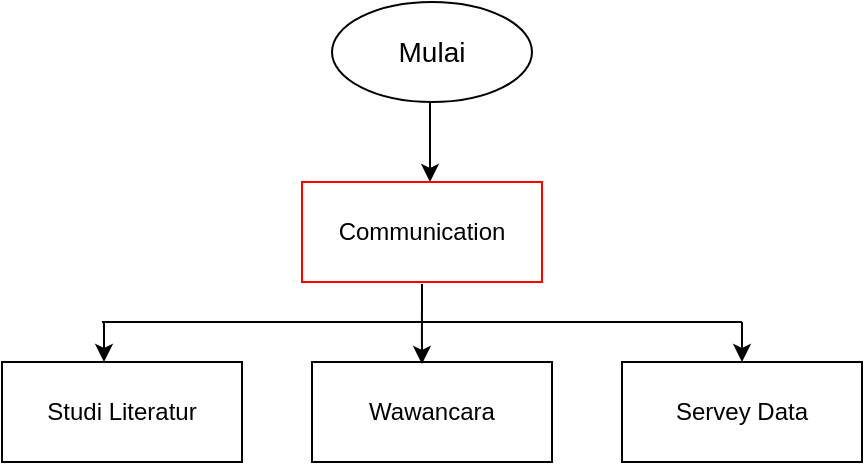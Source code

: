<mxfile version="14.4.4" type="github">
  <diagram id="C5RBs43oDa-KdzZeNtuy" name="Page-1">
    <mxGraphModel dx="1038" dy="580" grid="1" gridSize="10" guides="1" tooltips="1" connect="1" arrows="1" fold="1" page="1" pageScale="1" pageWidth="827" pageHeight="1169" math="0" shadow="0">
      <root>
        <mxCell id="WIyWlLk6GJQsqaUBKTNV-0" />
        <mxCell id="WIyWlLk6GJQsqaUBKTNV-1" parent="WIyWlLk6GJQsqaUBKTNV-0" />
        <mxCell id="MSRH_W2eOpgHIcCz4gp--0" value="&lt;font style=&quot;font-size: 14px&quot;&gt;Mulai&lt;/font&gt;" style="ellipse;whiteSpace=wrap;html=1;" parent="WIyWlLk6GJQsqaUBKTNV-1" vertex="1">
          <mxGeometry x="315" y="120" width="100" height="50" as="geometry" />
        </mxCell>
        <mxCell id="s5E6qmPtNKTOoF-3VhxX-1" value="Wawancara" style="rounded=0;whiteSpace=wrap;html=1;strokeWidth=1;" parent="WIyWlLk6GJQsqaUBKTNV-1" vertex="1">
          <mxGeometry x="305" y="300" width="120" height="50" as="geometry" />
        </mxCell>
        <mxCell id="s5E6qmPtNKTOoF-3VhxX-2" value="Servey Data" style="rounded=0;whiteSpace=wrap;html=1;strokeWidth=1;" parent="WIyWlLk6GJQsqaUBKTNV-1" vertex="1">
          <mxGeometry x="460" y="300" width="120" height="50" as="geometry" />
        </mxCell>
        <mxCell id="s5E6qmPtNKTOoF-3VhxX-6" value="" style="endArrow=classic;html=1;exitX=0.5;exitY=1;exitDx=0;exitDy=0;entryX=0.5;entryY=0;entryDx=0;entryDy=0;" parent="WIyWlLk6GJQsqaUBKTNV-1" edge="1">
          <mxGeometry width="50" height="50" relative="1" as="geometry">
            <mxPoint x="364" y="170" as="sourcePoint" />
            <mxPoint x="364" y="210" as="targetPoint" />
          </mxGeometry>
        </mxCell>
        <mxCell id="s5E6qmPtNKTOoF-3VhxX-22" value="Communication" style="rounded=0;whiteSpace=wrap;html=1;strokeWidth=1;strokeColor=#FF0000;" parent="WIyWlLk6GJQsqaUBKTNV-1" vertex="1">
          <mxGeometry x="300" y="210" width="120" height="50" as="geometry" />
        </mxCell>
        <mxCell id="2hFnNx6YUOV-cWvvLSYK-2" value="Studi Literatur" style="rounded=0;whiteSpace=wrap;html=1;strokeWidth=1;" vertex="1" parent="WIyWlLk6GJQsqaUBKTNV-1">
          <mxGeometry x="150" y="300" width="120" height="50" as="geometry" />
        </mxCell>
        <mxCell id="2hFnNx6YUOV-cWvvLSYK-3" value="" style="endArrow=none;html=1;" edge="1" parent="WIyWlLk6GJQsqaUBKTNV-1">
          <mxGeometry width="50" height="50" relative="1" as="geometry">
            <mxPoint x="200" y="280" as="sourcePoint" />
            <mxPoint x="520" y="280" as="targetPoint" />
          </mxGeometry>
        </mxCell>
        <mxCell id="2hFnNx6YUOV-cWvvLSYK-5" value="" style="endArrow=classic;html=1;entryX=0.458;entryY=0.2;entryDx=0;entryDy=0;entryPerimeter=0;" edge="1" parent="WIyWlLk6GJQsqaUBKTNV-1">
          <mxGeometry width="50" height="50" relative="1" as="geometry">
            <mxPoint x="360" y="261" as="sourcePoint" />
            <mxPoint x="359.96" y="301" as="targetPoint" />
          </mxGeometry>
        </mxCell>
        <mxCell id="2hFnNx6YUOV-cWvvLSYK-6" value="" style="endArrow=classic;html=1;" edge="1" parent="WIyWlLk6GJQsqaUBKTNV-1" target="s5E6qmPtNKTOoF-3VhxX-2">
          <mxGeometry width="50" height="50" relative="1" as="geometry">
            <mxPoint x="520" y="280" as="sourcePoint" />
            <mxPoint x="440" y="300" as="targetPoint" />
          </mxGeometry>
        </mxCell>
        <mxCell id="2hFnNx6YUOV-cWvvLSYK-7" value="" style="endArrow=classic;html=1;" edge="1" parent="WIyWlLk6GJQsqaUBKTNV-1">
          <mxGeometry width="50" height="50" relative="1" as="geometry">
            <mxPoint x="201" y="280" as="sourcePoint" />
            <mxPoint x="201" y="300" as="targetPoint" />
          </mxGeometry>
        </mxCell>
      </root>
    </mxGraphModel>
  </diagram>
</mxfile>

